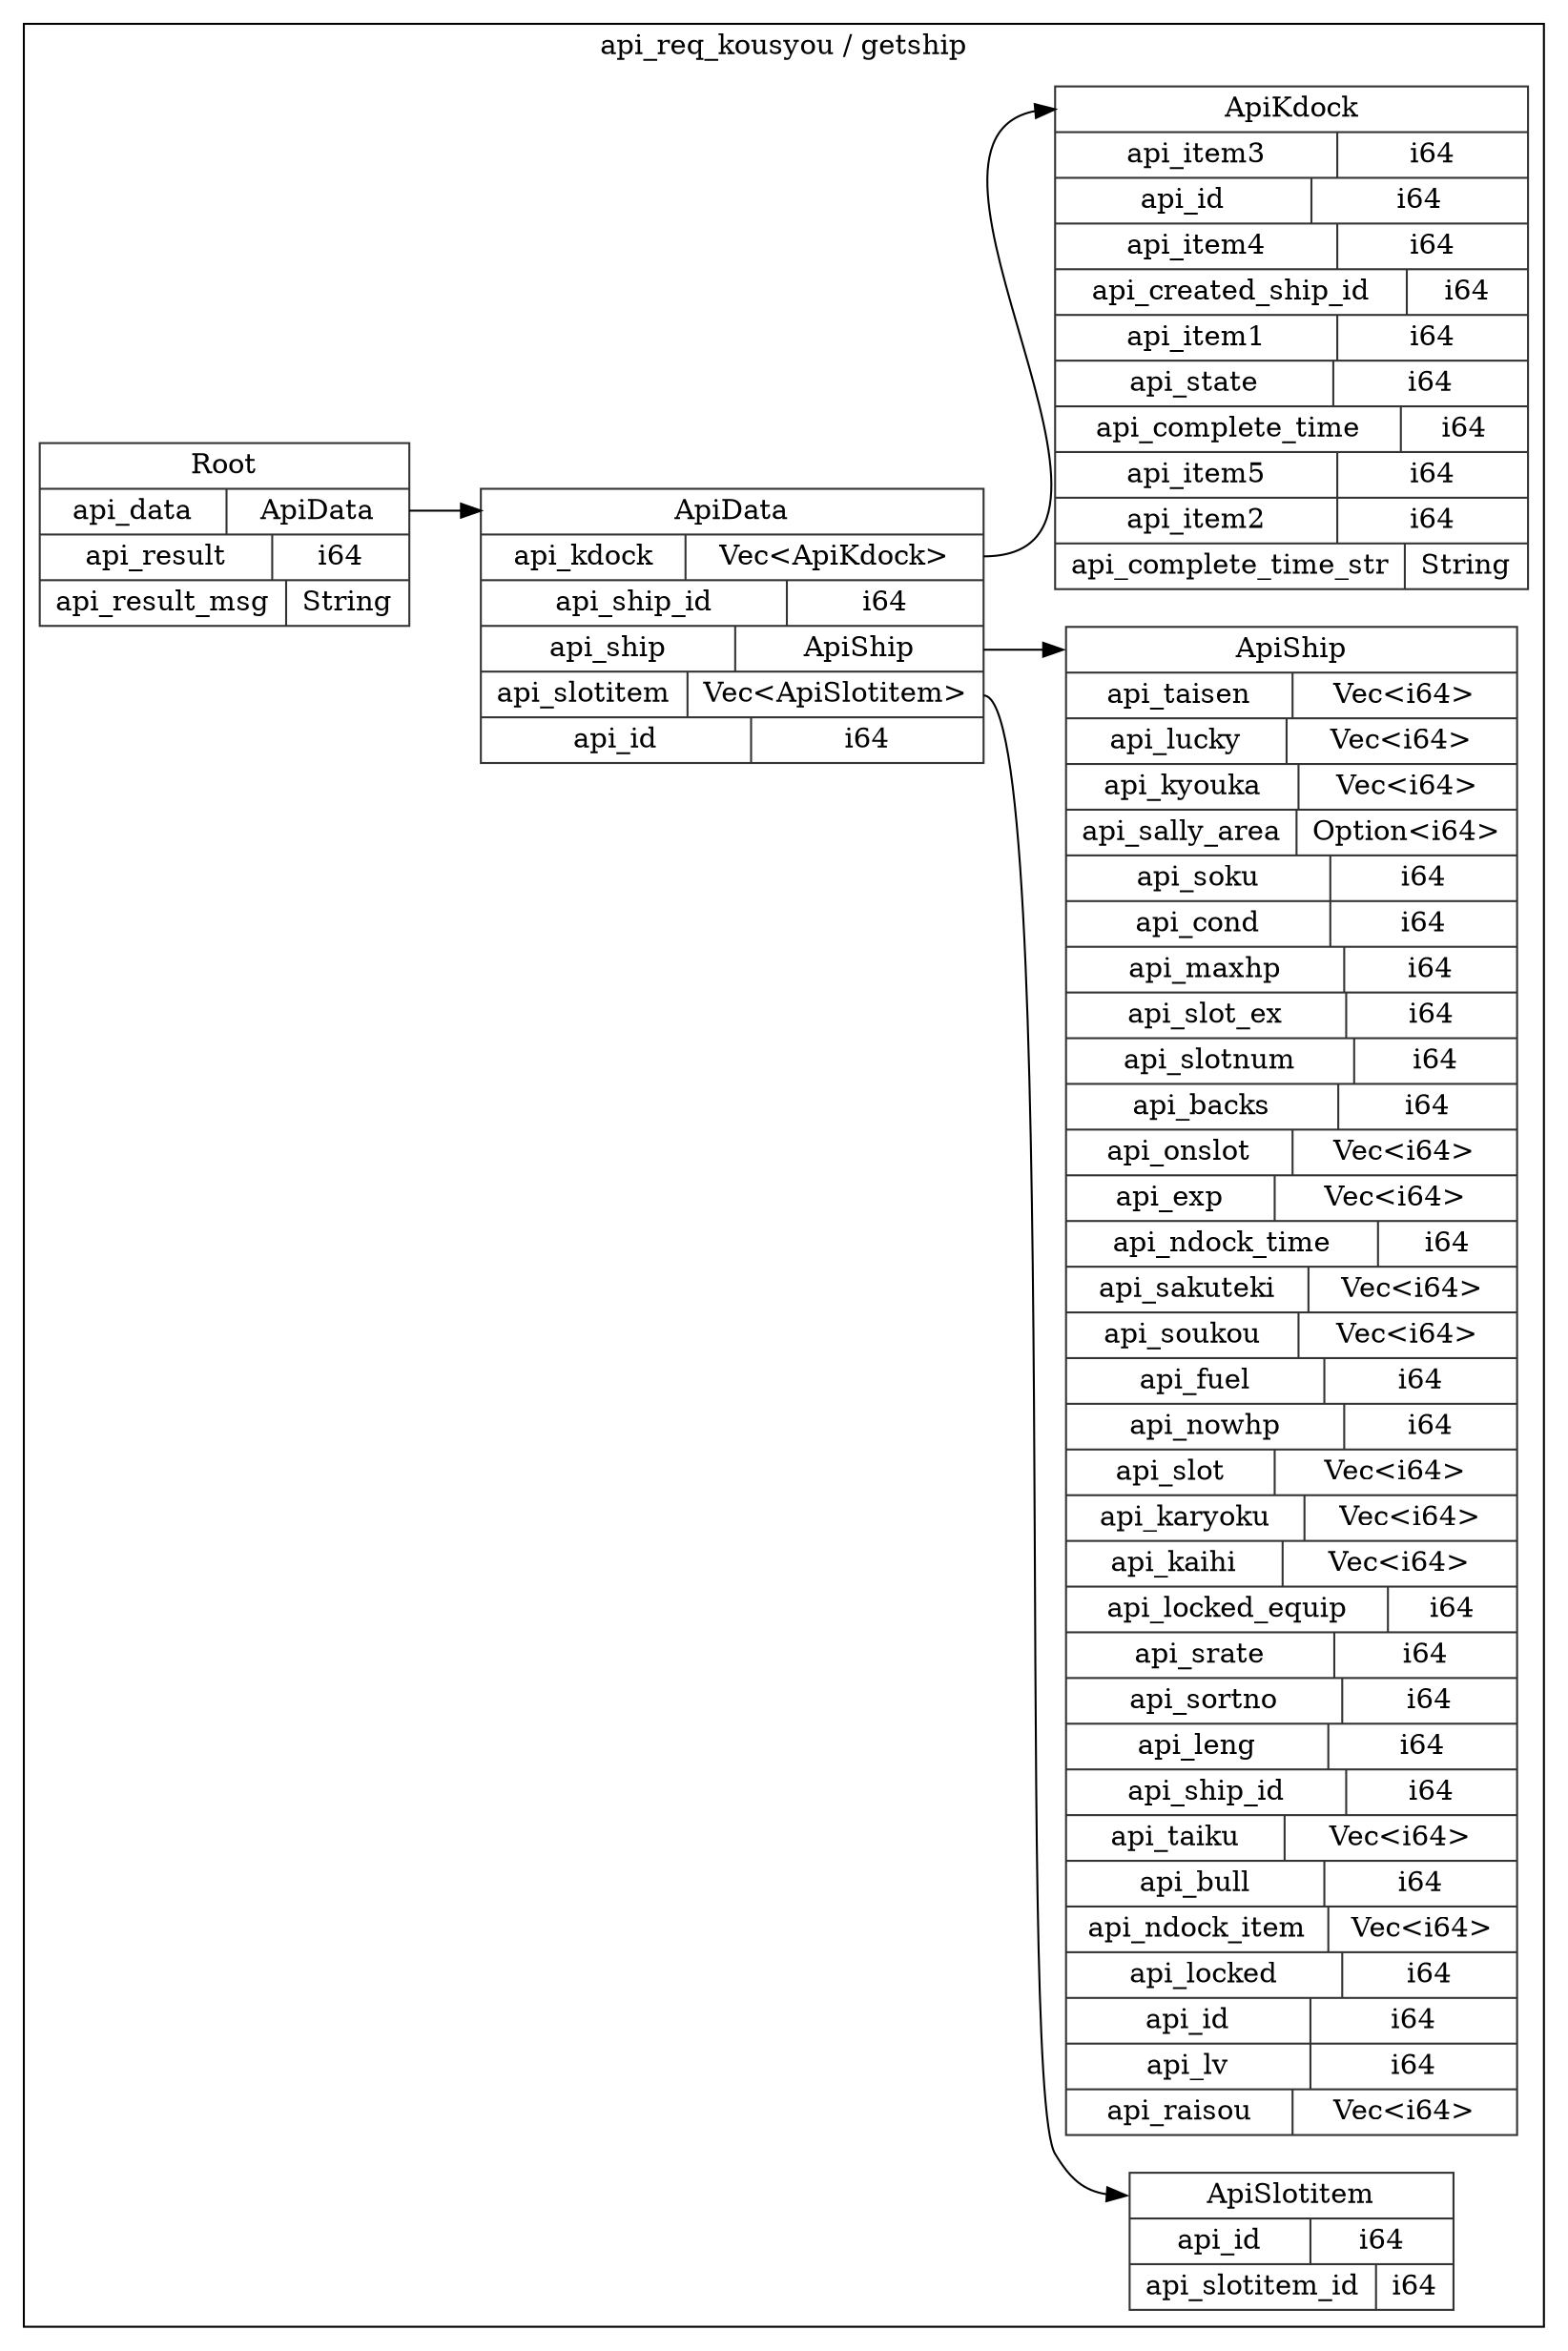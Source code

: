 digraph {
  rankdir=LR;
  subgraph cluster_0 {
    label="api_req_kousyou / getship";
    node [style="filled", color=white, style="solid", color=gray20];
    api_req_kousyou__getship__ApiData [label="<ApiData> ApiData  | { api_kdock | <api_kdock> Vec\<ApiKdock\> } | { api_ship_id | <api_ship_id> i64 } | { api_ship | <api_ship> ApiShip } | { api_slotitem | <api_slotitem> Vec\<ApiSlotitem\> } | { api_id | <api_id> i64 }", shape=record];
    api_req_kousyou__getship__ApiKdock;
    api_req_kousyou__getship__ApiData:api_kdock:e -> api_req_kousyou__getship__ApiKdock:ApiKdock:w;
    api_req_kousyou__getship__ApiShip;
    api_req_kousyou__getship__ApiData:api_ship:e -> api_req_kousyou__getship__ApiShip:ApiShip:w;
    api_req_kousyou__getship__ApiSlotitem;
    api_req_kousyou__getship__ApiData:api_slotitem:e -> api_req_kousyou__getship__ApiSlotitem:ApiSlotitem:w;
    api_req_kousyou__getship__Root [label="<Root> Root  | { api_data | <api_data> ApiData } | { api_result | <api_result> i64 } | { api_result_msg | <api_result_msg> String }", shape=record];
    api_req_kousyou__getship__Root:api_data:e -> api_req_kousyou__getship__ApiData:ApiData:w;
    api_req_kousyou__getship__ApiKdock [label="<ApiKdock> ApiKdock  | { api_item3 | <api_item3> i64 } | { api_id | <api_id> i64 } | { api_item4 | <api_item4> i64 } | { api_created_ship_id | <api_created_ship_id> i64 } | { api_item1 | <api_item1> i64 } | { api_state | <api_state> i64 } | { api_complete_time | <api_complete_time> i64 } | { api_item5 | <api_item5> i64 } | { api_item2 | <api_item2> i64 } | { api_complete_time_str | <api_complete_time_str> String }", shape=record];
    api_req_kousyou__getship__ApiShip [label="<ApiShip> ApiShip  | { api_taisen | <api_taisen> Vec\<i64\> } | { api_lucky | <api_lucky> Vec\<i64\> } | { api_kyouka | <api_kyouka> Vec\<i64\> } | { api_sally_area | <api_sally_area> Option\<i64\> } | { api_soku | <api_soku> i64 } | { api_cond | <api_cond> i64 } | { api_maxhp | <api_maxhp> i64 } | { api_slot_ex | <api_slot_ex> i64 } | { api_slotnum | <api_slotnum> i64 } | { api_backs | <api_backs> i64 } | { api_onslot | <api_onslot> Vec\<i64\> } | { api_exp | <api_exp> Vec\<i64\> } | { api_ndock_time | <api_ndock_time> i64 } | { api_sakuteki | <api_sakuteki> Vec\<i64\> } | { api_soukou | <api_soukou> Vec\<i64\> } | { api_fuel | <api_fuel> i64 } | { api_nowhp | <api_nowhp> i64 } | { api_slot | <api_slot> Vec\<i64\> } | { api_karyoku | <api_karyoku> Vec\<i64\> } | { api_kaihi | <api_kaihi> Vec\<i64\> } | { api_locked_equip | <api_locked_equip> i64 } | { api_srate | <api_srate> i64 } | { api_sortno | <api_sortno> i64 } | { api_leng | <api_leng> i64 } | { api_ship_id | <api_ship_id> i64 } | { api_taiku | <api_taiku> Vec\<i64\> } | { api_bull | <api_bull> i64 } | { api_ndock_item | <api_ndock_item> Vec\<i64\> } | { api_locked | <api_locked> i64 } | { api_id | <api_id> i64 } | { api_lv | <api_lv> i64 } | { api_raisou | <api_raisou> Vec\<i64\> }", shape=record];
    api_req_kousyou__getship__ApiSlotitem [label="<ApiSlotitem> ApiSlotitem  | { api_id | <api_id> i64 } | { api_slotitem_id | <api_slotitem_id> i64 }", shape=record];
  }
}
